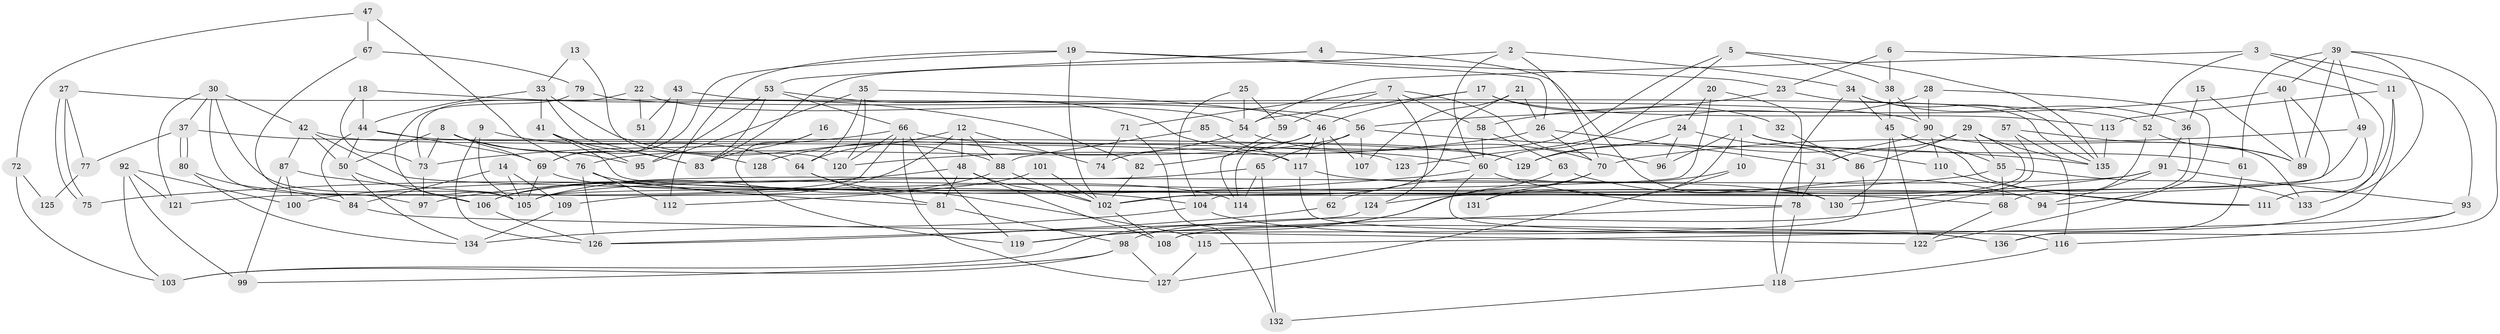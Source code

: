 // Generated by graph-tools (version 1.1) at 2025/15/03/09/25 04:15:00]
// undirected, 136 vertices, 272 edges
graph export_dot {
graph [start="1"]
  node [color=gray90,style=filled];
  1;
  2;
  3;
  4;
  5;
  6;
  7;
  8;
  9;
  10;
  11;
  12;
  13;
  14;
  15;
  16;
  17;
  18;
  19;
  20;
  21;
  22;
  23;
  24;
  25;
  26;
  27;
  28;
  29;
  30;
  31;
  32;
  33;
  34;
  35;
  36;
  37;
  38;
  39;
  40;
  41;
  42;
  43;
  44;
  45;
  46;
  47;
  48;
  49;
  50;
  51;
  52;
  53;
  54;
  55;
  56;
  57;
  58;
  59;
  60;
  61;
  62;
  63;
  64;
  65;
  66;
  67;
  68;
  69;
  70;
  71;
  72;
  73;
  74;
  75;
  76;
  77;
  78;
  79;
  80;
  81;
  82;
  83;
  84;
  85;
  86;
  87;
  88;
  89;
  90;
  91;
  92;
  93;
  94;
  95;
  96;
  97;
  98;
  99;
  100;
  101;
  102;
  103;
  104;
  105;
  106;
  107;
  108;
  109;
  110;
  111;
  112;
  113;
  114;
  115;
  116;
  117;
  118;
  119;
  120;
  121;
  122;
  123;
  124;
  125;
  126;
  127;
  128;
  129;
  130;
  131;
  132;
  133;
  134;
  135;
  136;
  1 -- 96;
  1 -- 10;
  1 -- 61;
  1 -- 110;
  1 -- 131;
  2 -- 70;
  2 -- 83;
  2 -- 34;
  2 -- 60;
  3 -- 11;
  3 -- 93;
  3 -- 52;
  3 -- 54;
  4 -- 53;
  4 -- 130;
  5 -- 60;
  5 -- 38;
  5 -- 74;
  5 -- 135;
  6 -- 38;
  6 -- 23;
  6 -- 133;
  7 -- 58;
  7 -- 124;
  7 -- 59;
  7 -- 71;
  7 -- 96;
  8 -- 95;
  8 -- 69;
  8 -- 50;
  8 -- 73;
  8 -- 128;
  9 -- 64;
  9 -- 105;
  9 -- 126;
  10 -- 127;
  10 -- 62;
  11 -- 111;
  11 -- 108;
  11 -- 113;
  12 -- 106;
  12 -- 74;
  12 -- 48;
  12 -- 64;
  12 -- 88;
  13 -- 120;
  13 -- 33;
  14 -- 105;
  14 -- 84;
  14 -- 109;
  15 -- 89;
  15 -- 36;
  16 -- 83;
  16 -- 119;
  17 -- 46;
  17 -- 54;
  17 -- 32;
  17 -- 113;
  18 -- 44;
  18 -- 73;
  18 -- 82;
  19 -- 26;
  19 -- 69;
  19 -- 23;
  19 -- 102;
  19 -- 112;
  20 -- 24;
  20 -- 109;
  20 -- 78;
  21 -- 26;
  21 -- 102;
  21 -- 107;
  22 -- 73;
  22 -- 54;
  22 -- 51;
  23 -- 135;
  23 -- 58;
  24 -- 129;
  24 -- 86;
  24 -- 96;
  25 -- 59;
  25 -- 54;
  25 -- 104;
  26 -- 31;
  26 -- 70;
  26 -- 120;
  27 -- 75;
  27 -- 75;
  27 -- 56;
  27 -- 77;
  28 -- 122;
  28 -- 90;
  28 -- 123;
  29 -- 130;
  29 -- 135;
  29 -- 31;
  29 -- 55;
  29 -- 86;
  30 -- 105;
  30 -- 42;
  30 -- 37;
  30 -- 97;
  30 -- 121;
  31 -- 78;
  32 -- 86;
  33 -- 88;
  33 -- 41;
  33 -- 44;
  33 -- 83;
  34 -- 135;
  34 -- 36;
  34 -- 45;
  34 -- 118;
  35 -- 46;
  35 -- 120;
  35 -- 64;
  35 -- 95;
  36 -- 91;
  36 -- 94;
  37 -- 80;
  37 -- 80;
  37 -- 77;
  37 -- 129;
  38 -- 90;
  38 -- 45;
  39 -- 89;
  39 -- 61;
  39 -- 40;
  39 -- 49;
  39 -- 111;
  39 -- 136;
  40 -- 89;
  40 -- 56;
  40 -- 102;
  41 -- 95;
  41 -- 83;
  41 -- 94;
  42 -- 50;
  42 -- 117;
  42 -- 68;
  42 -- 87;
  43 -- 69;
  43 -- 52;
  43 -- 51;
  44 -- 69;
  44 -- 50;
  44 -- 84;
  44 -- 123;
  45 -- 122;
  45 -- 55;
  45 -- 111;
  45 -- 130;
  46 -- 82;
  46 -- 107;
  46 -- 62;
  46 -- 114;
  46 -- 117;
  47 -- 76;
  47 -- 67;
  47 -- 72;
  48 -- 102;
  48 -- 81;
  48 -- 97;
  48 -- 108;
  49 -- 104;
  49 -- 70;
  49 -- 105;
  50 -- 106;
  50 -- 134;
  52 -- 68;
  52 -- 89;
  53 -- 66;
  53 -- 60;
  53 -- 83;
  53 -- 95;
  54 -- 70;
  54 -- 128;
  55 -- 68;
  55 -- 100;
  55 -- 133;
  56 -- 135;
  56 -- 65;
  56 -- 76;
  56 -- 107;
  57 -- 116;
  57 -- 98;
  57 -- 89;
  58 -- 60;
  58 -- 63;
  59 -- 114;
  60 -- 78;
  60 -- 75;
  60 -- 116;
  61 -- 136;
  62 -- 126;
  63 -- 94;
  63 -- 103;
  64 -- 81;
  64 -- 115;
  65 -- 106;
  65 -- 114;
  65 -- 132;
  66 -- 129;
  66 -- 73;
  66 -- 119;
  66 -- 120;
  66 -- 121;
  66 -- 127;
  67 -- 79;
  67 -- 106;
  68 -- 122;
  69 -- 105;
  69 -- 114;
  70 -- 119;
  70 -- 131;
  71 -- 132;
  71 -- 74;
  72 -- 103;
  72 -- 125;
  73 -- 97;
  76 -- 81;
  76 -- 112;
  76 -- 126;
  77 -- 125;
  78 -- 118;
  78 -- 119;
  79 -- 105;
  79 -- 90;
  80 -- 134;
  80 -- 84;
  81 -- 98;
  82 -- 102;
  84 -- 122;
  85 -- 88;
  85 -- 117;
  86 -- 108;
  87 -- 100;
  87 -- 99;
  87 -- 104;
  88 -- 102;
  88 -- 105;
  90 -- 133;
  90 -- 110;
  90 -- 129;
  91 -- 94;
  91 -- 105;
  91 -- 93;
  91 -- 124;
  92 -- 121;
  92 -- 103;
  92 -- 99;
  92 -- 100;
  93 -- 115;
  93 -- 116;
  98 -- 99;
  98 -- 103;
  98 -- 127;
  101 -- 102;
  101 -- 112;
  102 -- 108;
  104 -- 134;
  104 -- 136;
  106 -- 126;
  109 -- 134;
  110 -- 111;
  113 -- 135;
  115 -- 127;
  116 -- 118;
  117 -- 136;
  117 -- 130;
  118 -- 132;
  124 -- 126;
}
